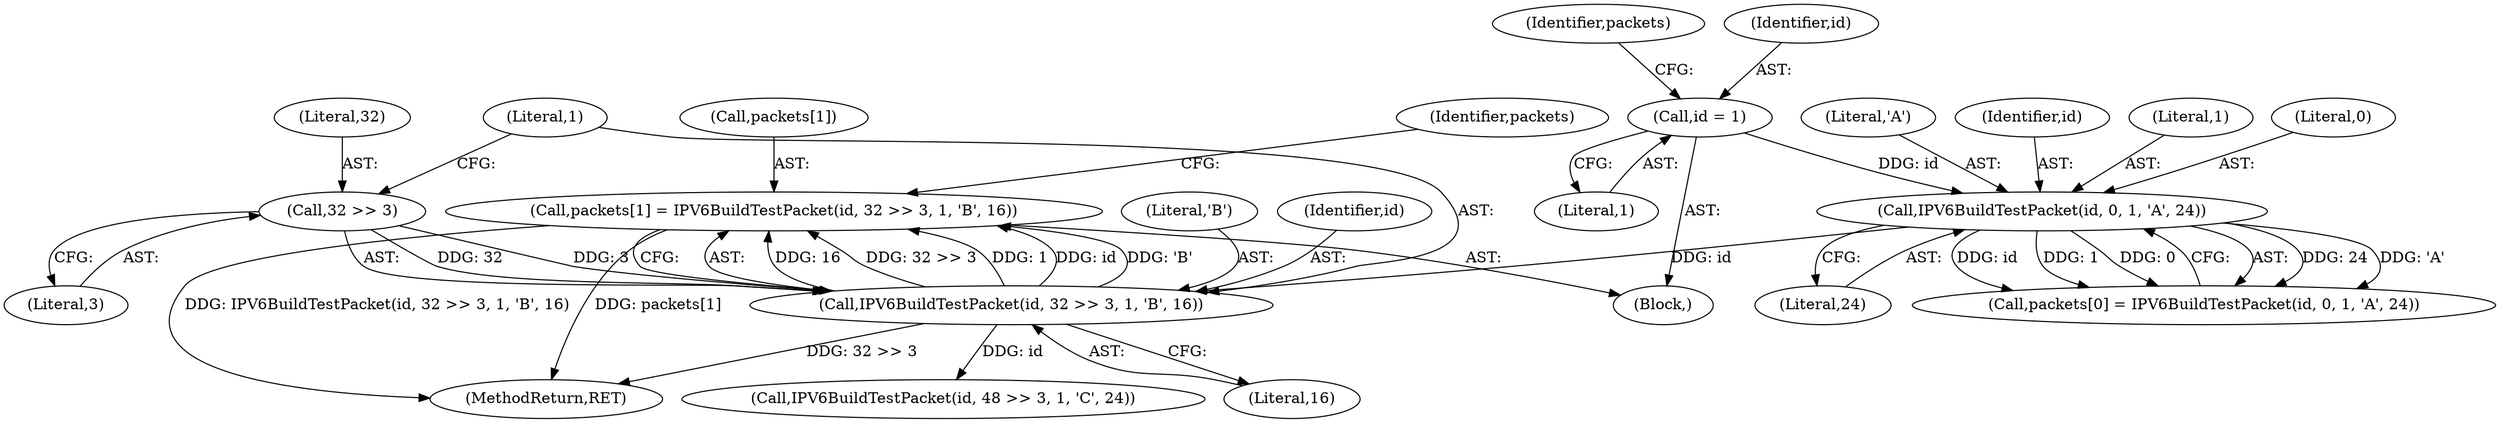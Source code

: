 digraph "0_suricata_4a04f814b15762eb446a5ead4d69d021512df6f8_14@array" {
"1000154" [label="(Call,packets[1] = IPV6BuildTestPacket(id, 32 >> 3, 1, 'B', 16))"];
"1000158" [label="(Call,IPV6BuildTestPacket(id, 32 >> 3, 1, 'B', 16))"];
"1000148" [label="(Call,IPV6BuildTestPacket(id, 0, 1, 'A', 24))"];
"1000135" [label="(Call,id = 1)"];
"1000160" [label="(Call,32 >> 3)"];
"1000161" [label="(Literal,32)"];
"1000137" [label="(Literal,1)"];
"1000499" [label="(MethodReturn,RET)"];
"1000168" [label="(Identifier,packets)"];
"1000150" [label="(Literal,0)"];
"1000155" [label="(Call,packets[1])"];
"1000152" [label="(Literal,'A')"];
"1000164" [label="(Literal,'B')"];
"1000159" [label="(Identifier,id)"];
"1000140" [label="(Identifier,packets)"];
"1000162" [label="(Literal,3)"];
"1000127" [label="(Block,)"];
"1000144" [label="(Call,packets[0] = IPV6BuildTestPacket(id, 0, 1, 'A', 24))"];
"1000170" [label="(Call,IPV6BuildTestPacket(id, 48 >> 3, 1, 'C', 24))"];
"1000135" [label="(Call,id = 1)"];
"1000158" [label="(Call,IPV6BuildTestPacket(id, 32 >> 3, 1, 'B', 16))"];
"1000148" [label="(Call,IPV6BuildTestPacket(id, 0, 1, 'A', 24))"];
"1000163" [label="(Literal,1)"];
"1000153" [label="(Literal,24)"];
"1000149" [label="(Identifier,id)"];
"1000154" [label="(Call,packets[1] = IPV6BuildTestPacket(id, 32 >> 3, 1, 'B', 16))"];
"1000160" [label="(Call,32 >> 3)"];
"1000151" [label="(Literal,1)"];
"1000165" [label="(Literal,16)"];
"1000136" [label="(Identifier,id)"];
"1000154" -> "1000127"  [label="AST: "];
"1000154" -> "1000158"  [label="CFG: "];
"1000155" -> "1000154"  [label="AST: "];
"1000158" -> "1000154"  [label="AST: "];
"1000168" -> "1000154"  [label="CFG: "];
"1000154" -> "1000499"  [label="DDG: packets[1]"];
"1000154" -> "1000499"  [label="DDG: IPV6BuildTestPacket(id, 32 >> 3, 1, 'B', 16)"];
"1000158" -> "1000154"  [label="DDG: 16"];
"1000158" -> "1000154"  [label="DDG: 32 >> 3"];
"1000158" -> "1000154"  [label="DDG: 1"];
"1000158" -> "1000154"  [label="DDG: id"];
"1000158" -> "1000154"  [label="DDG: 'B'"];
"1000158" -> "1000165"  [label="CFG: "];
"1000159" -> "1000158"  [label="AST: "];
"1000160" -> "1000158"  [label="AST: "];
"1000163" -> "1000158"  [label="AST: "];
"1000164" -> "1000158"  [label="AST: "];
"1000165" -> "1000158"  [label="AST: "];
"1000158" -> "1000499"  [label="DDG: 32 >> 3"];
"1000148" -> "1000158"  [label="DDG: id"];
"1000160" -> "1000158"  [label="DDG: 32"];
"1000160" -> "1000158"  [label="DDG: 3"];
"1000158" -> "1000170"  [label="DDG: id"];
"1000148" -> "1000144"  [label="AST: "];
"1000148" -> "1000153"  [label="CFG: "];
"1000149" -> "1000148"  [label="AST: "];
"1000150" -> "1000148"  [label="AST: "];
"1000151" -> "1000148"  [label="AST: "];
"1000152" -> "1000148"  [label="AST: "];
"1000153" -> "1000148"  [label="AST: "];
"1000144" -> "1000148"  [label="CFG: "];
"1000148" -> "1000144"  [label="DDG: 24"];
"1000148" -> "1000144"  [label="DDG: 'A'"];
"1000148" -> "1000144"  [label="DDG: id"];
"1000148" -> "1000144"  [label="DDG: 1"];
"1000148" -> "1000144"  [label="DDG: 0"];
"1000135" -> "1000148"  [label="DDG: id"];
"1000135" -> "1000127"  [label="AST: "];
"1000135" -> "1000137"  [label="CFG: "];
"1000136" -> "1000135"  [label="AST: "];
"1000137" -> "1000135"  [label="AST: "];
"1000140" -> "1000135"  [label="CFG: "];
"1000160" -> "1000162"  [label="CFG: "];
"1000161" -> "1000160"  [label="AST: "];
"1000162" -> "1000160"  [label="AST: "];
"1000163" -> "1000160"  [label="CFG: "];
}
